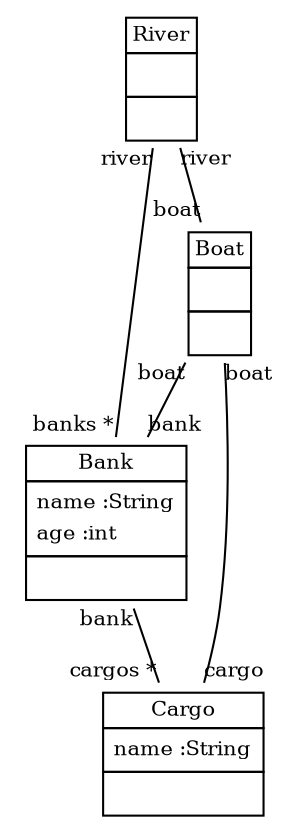 
 digraph ClassDiagram {
    node [shape = none, fontsize = 10]; 
    edge [fontsize = 10];
    
    
    _River [label=<<table border='0' cellborder='1' cellspacing='0'> <tr> <td HREF="../src/org/sdmlib/models/patterns/example/ferrmansproblem/River.java">River</td> </tr> <tr><td><table border='0' cellborder='0' cellspacing='0'> <tr><td> </td></tr> </table></td></tr> <tr><td><table border='0' cellborder='0' cellspacing='0'> <tr><td> </td></tr> </table></td></tr> </table>>];
    _Boat [label=<<table border='0' cellborder='1' cellspacing='0'> <tr> <td HREF="../src/org/sdmlib/models/patterns/example/ferrmansproblem/Boat.java">Boat</td> </tr> <tr><td><table border='0' cellborder='0' cellspacing='0'> <tr><td> </td></tr> </table></td></tr> <tr><td><table border='0' cellborder='0' cellspacing='0'> <tr><td> </td></tr> </table></td></tr> </table>>];
    _Bank [label=<<table border='0' cellborder='1' cellspacing='0'> <tr> <td HREF="../src/org/sdmlib/models/patterns/example/ferrmansproblem/Bank.java">Bank</td> </tr> <tr><td><table border='0' cellborder='0' cellspacing='0'> <tr><td align='left'>name :String</td></tr> <tr><td align='left'>age :int</td></tr>  </table></td></tr> <tr><td><table border='0' cellborder='0' cellspacing='0'> <tr><td> </td></tr> </table></td></tr> </table>>];
    _Cargo [label=<<table border='0' cellborder='1' cellspacing='0'> <tr> <td HREF="../src/org/sdmlib/models/patterns/example/ferrmansproblem/Cargo.java">Cargo</td> </tr> <tr><td><table border='0' cellborder='0' cellspacing='0'> <tr><td align='left'>name :String</td></tr>  </table></td></tr> <tr><td><table border='0' cellborder='0' cellspacing='0'> <tr><td> </td></tr> </table></td></tr> </table>>];
    
    
    
    _River -> _Boat [headlabel = "boat" taillabel = "river" arrowhead = "none" ];
    _Boat -> _Bank [headlabel = "bank" taillabel = "boat" arrowhead = "none" ];
    _River -> _Bank [headlabel = "banks *" taillabel = "river" arrowhead = "none" ];
    _Bank -> _Cargo [headlabel = "cargos *" taillabel = "bank" arrowhead = "none" ];
    _Cargo -> _Boat [headlabel = "boat" taillabel = "cargo" arrowhead = "none" ];
}
